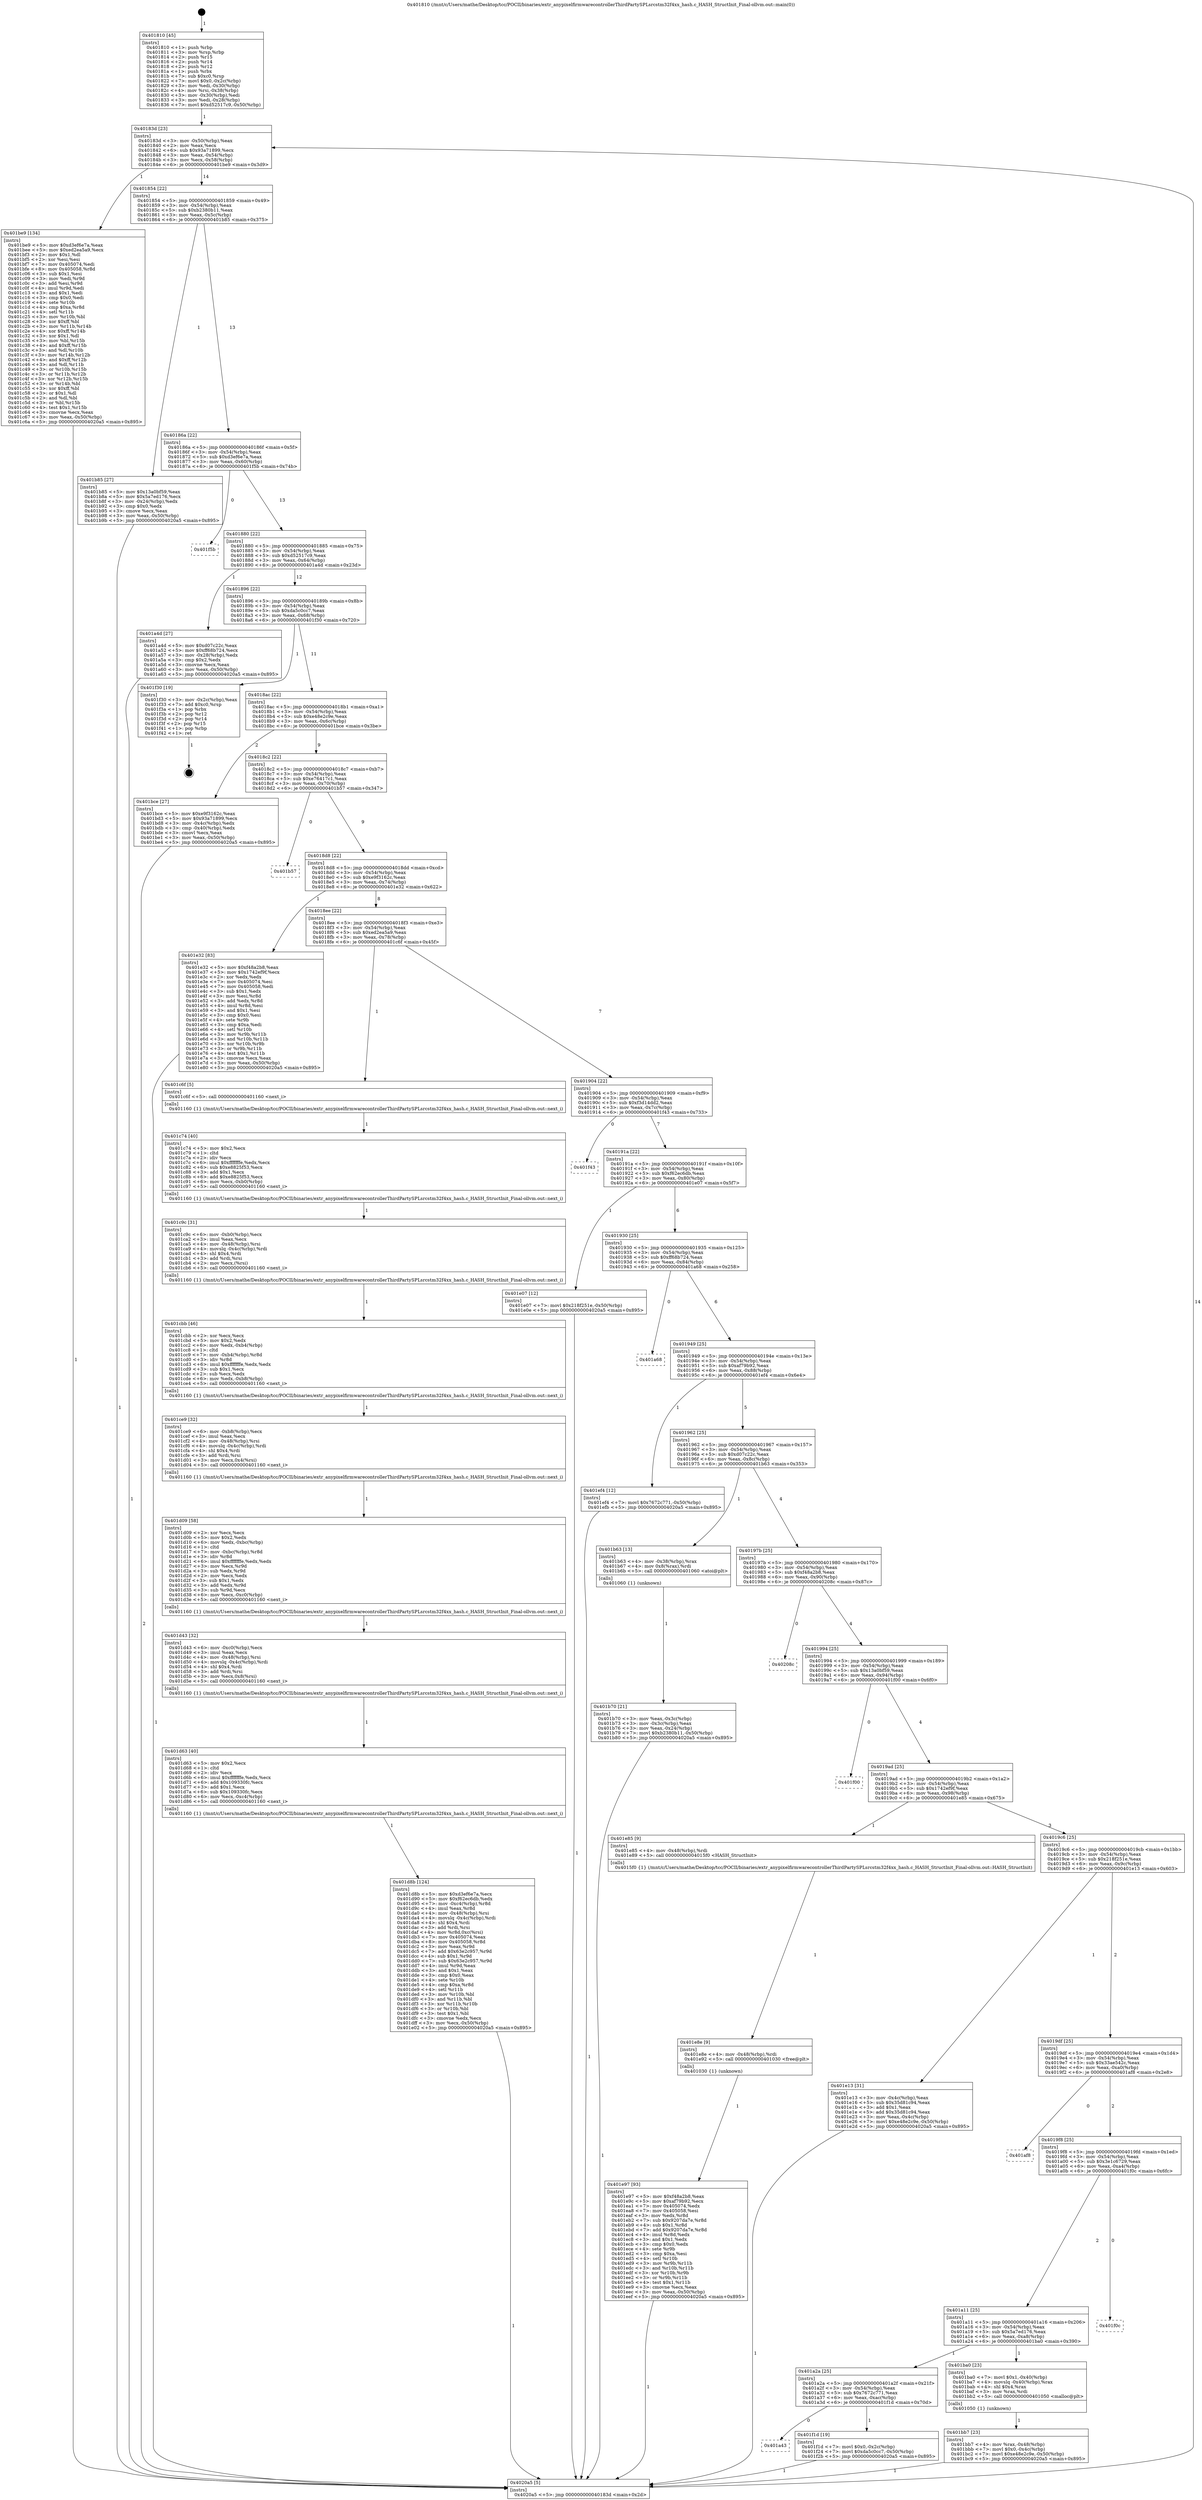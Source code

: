 digraph "0x401810" {
  label = "0x401810 (/mnt/c/Users/mathe/Desktop/tcc/POCII/binaries/extr_anypixelfirmwarecontrollerThirdPartySPLsrcstm32f4xx_hash.c_HASH_StructInit_Final-ollvm.out::main(0))"
  labelloc = "t"
  node[shape=record]

  Entry [label="",width=0.3,height=0.3,shape=circle,fillcolor=black,style=filled]
  "0x40183d" [label="{
     0x40183d [23]\l
     | [instrs]\l
     &nbsp;&nbsp;0x40183d \<+3\>: mov -0x50(%rbp),%eax\l
     &nbsp;&nbsp;0x401840 \<+2\>: mov %eax,%ecx\l
     &nbsp;&nbsp;0x401842 \<+6\>: sub $0x93a71899,%ecx\l
     &nbsp;&nbsp;0x401848 \<+3\>: mov %eax,-0x54(%rbp)\l
     &nbsp;&nbsp;0x40184b \<+3\>: mov %ecx,-0x58(%rbp)\l
     &nbsp;&nbsp;0x40184e \<+6\>: je 0000000000401be9 \<main+0x3d9\>\l
  }"]
  "0x401be9" [label="{
     0x401be9 [134]\l
     | [instrs]\l
     &nbsp;&nbsp;0x401be9 \<+5\>: mov $0xd3ef6e7a,%eax\l
     &nbsp;&nbsp;0x401bee \<+5\>: mov $0xed2ea5a9,%ecx\l
     &nbsp;&nbsp;0x401bf3 \<+2\>: mov $0x1,%dl\l
     &nbsp;&nbsp;0x401bf5 \<+2\>: xor %esi,%esi\l
     &nbsp;&nbsp;0x401bf7 \<+7\>: mov 0x405074,%edi\l
     &nbsp;&nbsp;0x401bfe \<+8\>: mov 0x405058,%r8d\l
     &nbsp;&nbsp;0x401c06 \<+3\>: sub $0x1,%esi\l
     &nbsp;&nbsp;0x401c09 \<+3\>: mov %edi,%r9d\l
     &nbsp;&nbsp;0x401c0c \<+3\>: add %esi,%r9d\l
     &nbsp;&nbsp;0x401c0f \<+4\>: imul %r9d,%edi\l
     &nbsp;&nbsp;0x401c13 \<+3\>: and $0x1,%edi\l
     &nbsp;&nbsp;0x401c16 \<+3\>: cmp $0x0,%edi\l
     &nbsp;&nbsp;0x401c19 \<+4\>: sete %r10b\l
     &nbsp;&nbsp;0x401c1d \<+4\>: cmp $0xa,%r8d\l
     &nbsp;&nbsp;0x401c21 \<+4\>: setl %r11b\l
     &nbsp;&nbsp;0x401c25 \<+3\>: mov %r10b,%bl\l
     &nbsp;&nbsp;0x401c28 \<+3\>: xor $0xff,%bl\l
     &nbsp;&nbsp;0x401c2b \<+3\>: mov %r11b,%r14b\l
     &nbsp;&nbsp;0x401c2e \<+4\>: xor $0xff,%r14b\l
     &nbsp;&nbsp;0x401c32 \<+3\>: xor $0x1,%dl\l
     &nbsp;&nbsp;0x401c35 \<+3\>: mov %bl,%r15b\l
     &nbsp;&nbsp;0x401c38 \<+4\>: and $0xff,%r15b\l
     &nbsp;&nbsp;0x401c3c \<+3\>: and %dl,%r10b\l
     &nbsp;&nbsp;0x401c3f \<+3\>: mov %r14b,%r12b\l
     &nbsp;&nbsp;0x401c42 \<+4\>: and $0xff,%r12b\l
     &nbsp;&nbsp;0x401c46 \<+3\>: and %dl,%r11b\l
     &nbsp;&nbsp;0x401c49 \<+3\>: or %r10b,%r15b\l
     &nbsp;&nbsp;0x401c4c \<+3\>: or %r11b,%r12b\l
     &nbsp;&nbsp;0x401c4f \<+3\>: xor %r12b,%r15b\l
     &nbsp;&nbsp;0x401c52 \<+3\>: or %r14b,%bl\l
     &nbsp;&nbsp;0x401c55 \<+3\>: xor $0xff,%bl\l
     &nbsp;&nbsp;0x401c58 \<+3\>: or $0x1,%dl\l
     &nbsp;&nbsp;0x401c5b \<+2\>: and %dl,%bl\l
     &nbsp;&nbsp;0x401c5d \<+3\>: or %bl,%r15b\l
     &nbsp;&nbsp;0x401c60 \<+4\>: test $0x1,%r15b\l
     &nbsp;&nbsp;0x401c64 \<+3\>: cmovne %ecx,%eax\l
     &nbsp;&nbsp;0x401c67 \<+3\>: mov %eax,-0x50(%rbp)\l
     &nbsp;&nbsp;0x401c6a \<+5\>: jmp 00000000004020a5 \<main+0x895\>\l
  }"]
  "0x401854" [label="{
     0x401854 [22]\l
     | [instrs]\l
     &nbsp;&nbsp;0x401854 \<+5\>: jmp 0000000000401859 \<main+0x49\>\l
     &nbsp;&nbsp;0x401859 \<+3\>: mov -0x54(%rbp),%eax\l
     &nbsp;&nbsp;0x40185c \<+5\>: sub $0xb2380b11,%eax\l
     &nbsp;&nbsp;0x401861 \<+3\>: mov %eax,-0x5c(%rbp)\l
     &nbsp;&nbsp;0x401864 \<+6\>: je 0000000000401b85 \<main+0x375\>\l
  }"]
  Exit [label="",width=0.3,height=0.3,shape=circle,fillcolor=black,style=filled,peripheries=2]
  "0x401b85" [label="{
     0x401b85 [27]\l
     | [instrs]\l
     &nbsp;&nbsp;0x401b85 \<+5\>: mov $0x13a0bf59,%eax\l
     &nbsp;&nbsp;0x401b8a \<+5\>: mov $0x5a7ed176,%ecx\l
     &nbsp;&nbsp;0x401b8f \<+3\>: mov -0x24(%rbp),%edx\l
     &nbsp;&nbsp;0x401b92 \<+3\>: cmp $0x0,%edx\l
     &nbsp;&nbsp;0x401b95 \<+3\>: cmove %ecx,%eax\l
     &nbsp;&nbsp;0x401b98 \<+3\>: mov %eax,-0x50(%rbp)\l
     &nbsp;&nbsp;0x401b9b \<+5\>: jmp 00000000004020a5 \<main+0x895\>\l
  }"]
  "0x40186a" [label="{
     0x40186a [22]\l
     | [instrs]\l
     &nbsp;&nbsp;0x40186a \<+5\>: jmp 000000000040186f \<main+0x5f\>\l
     &nbsp;&nbsp;0x40186f \<+3\>: mov -0x54(%rbp),%eax\l
     &nbsp;&nbsp;0x401872 \<+5\>: sub $0xd3ef6e7a,%eax\l
     &nbsp;&nbsp;0x401877 \<+3\>: mov %eax,-0x60(%rbp)\l
     &nbsp;&nbsp;0x40187a \<+6\>: je 0000000000401f5b \<main+0x74b\>\l
  }"]
  "0x401a43" [label="{
     0x401a43\l
  }", style=dashed]
  "0x401f5b" [label="{
     0x401f5b\l
  }", style=dashed]
  "0x401880" [label="{
     0x401880 [22]\l
     | [instrs]\l
     &nbsp;&nbsp;0x401880 \<+5\>: jmp 0000000000401885 \<main+0x75\>\l
     &nbsp;&nbsp;0x401885 \<+3\>: mov -0x54(%rbp),%eax\l
     &nbsp;&nbsp;0x401888 \<+5\>: sub $0xd52517c9,%eax\l
     &nbsp;&nbsp;0x40188d \<+3\>: mov %eax,-0x64(%rbp)\l
     &nbsp;&nbsp;0x401890 \<+6\>: je 0000000000401a4d \<main+0x23d\>\l
  }"]
  "0x401f1d" [label="{
     0x401f1d [19]\l
     | [instrs]\l
     &nbsp;&nbsp;0x401f1d \<+7\>: movl $0x0,-0x2c(%rbp)\l
     &nbsp;&nbsp;0x401f24 \<+7\>: movl $0xda5c0cc7,-0x50(%rbp)\l
     &nbsp;&nbsp;0x401f2b \<+5\>: jmp 00000000004020a5 \<main+0x895\>\l
  }"]
  "0x401a4d" [label="{
     0x401a4d [27]\l
     | [instrs]\l
     &nbsp;&nbsp;0x401a4d \<+5\>: mov $0xd07c22c,%eax\l
     &nbsp;&nbsp;0x401a52 \<+5\>: mov $0xff68b724,%ecx\l
     &nbsp;&nbsp;0x401a57 \<+3\>: mov -0x28(%rbp),%edx\l
     &nbsp;&nbsp;0x401a5a \<+3\>: cmp $0x2,%edx\l
     &nbsp;&nbsp;0x401a5d \<+3\>: cmovne %ecx,%eax\l
     &nbsp;&nbsp;0x401a60 \<+3\>: mov %eax,-0x50(%rbp)\l
     &nbsp;&nbsp;0x401a63 \<+5\>: jmp 00000000004020a5 \<main+0x895\>\l
  }"]
  "0x401896" [label="{
     0x401896 [22]\l
     | [instrs]\l
     &nbsp;&nbsp;0x401896 \<+5\>: jmp 000000000040189b \<main+0x8b\>\l
     &nbsp;&nbsp;0x40189b \<+3\>: mov -0x54(%rbp),%eax\l
     &nbsp;&nbsp;0x40189e \<+5\>: sub $0xda5c0cc7,%eax\l
     &nbsp;&nbsp;0x4018a3 \<+3\>: mov %eax,-0x68(%rbp)\l
     &nbsp;&nbsp;0x4018a6 \<+6\>: je 0000000000401f30 \<main+0x720\>\l
  }"]
  "0x4020a5" [label="{
     0x4020a5 [5]\l
     | [instrs]\l
     &nbsp;&nbsp;0x4020a5 \<+5\>: jmp 000000000040183d \<main+0x2d\>\l
  }"]
  "0x401810" [label="{
     0x401810 [45]\l
     | [instrs]\l
     &nbsp;&nbsp;0x401810 \<+1\>: push %rbp\l
     &nbsp;&nbsp;0x401811 \<+3\>: mov %rsp,%rbp\l
     &nbsp;&nbsp;0x401814 \<+2\>: push %r15\l
     &nbsp;&nbsp;0x401816 \<+2\>: push %r14\l
     &nbsp;&nbsp;0x401818 \<+2\>: push %r12\l
     &nbsp;&nbsp;0x40181a \<+1\>: push %rbx\l
     &nbsp;&nbsp;0x40181b \<+7\>: sub $0xc0,%rsp\l
     &nbsp;&nbsp;0x401822 \<+7\>: movl $0x0,-0x2c(%rbp)\l
     &nbsp;&nbsp;0x401829 \<+3\>: mov %edi,-0x30(%rbp)\l
     &nbsp;&nbsp;0x40182c \<+4\>: mov %rsi,-0x38(%rbp)\l
     &nbsp;&nbsp;0x401830 \<+3\>: mov -0x30(%rbp),%edi\l
     &nbsp;&nbsp;0x401833 \<+3\>: mov %edi,-0x28(%rbp)\l
     &nbsp;&nbsp;0x401836 \<+7\>: movl $0xd52517c9,-0x50(%rbp)\l
  }"]
  "0x401e97" [label="{
     0x401e97 [93]\l
     | [instrs]\l
     &nbsp;&nbsp;0x401e97 \<+5\>: mov $0xf48a2b8,%eax\l
     &nbsp;&nbsp;0x401e9c \<+5\>: mov $0xaf79b92,%ecx\l
     &nbsp;&nbsp;0x401ea1 \<+7\>: mov 0x405074,%edx\l
     &nbsp;&nbsp;0x401ea8 \<+7\>: mov 0x405058,%esi\l
     &nbsp;&nbsp;0x401eaf \<+3\>: mov %edx,%r8d\l
     &nbsp;&nbsp;0x401eb2 \<+7\>: sub $0x9207da7e,%r8d\l
     &nbsp;&nbsp;0x401eb9 \<+4\>: sub $0x1,%r8d\l
     &nbsp;&nbsp;0x401ebd \<+7\>: add $0x9207da7e,%r8d\l
     &nbsp;&nbsp;0x401ec4 \<+4\>: imul %r8d,%edx\l
     &nbsp;&nbsp;0x401ec8 \<+3\>: and $0x1,%edx\l
     &nbsp;&nbsp;0x401ecb \<+3\>: cmp $0x0,%edx\l
     &nbsp;&nbsp;0x401ece \<+4\>: sete %r9b\l
     &nbsp;&nbsp;0x401ed2 \<+3\>: cmp $0xa,%esi\l
     &nbsp;&nbsp;0x401ed5 \<+4\>: setl %r10b\l
     &nbsp;&nbsp;0x401ed9 \<+3\>: mov %r9b,%r11b\l
     &nbsp;&nbsp;0x401edc \<+3\>: and %r10b,%r11b\l
     &nbsp;&nbsp;0x401edf \<+3\>: xor %r10b,%r9b\l
     &nbsp;&nbsp;0x401ee2 \<+3\>: or %r9b,%r11b\l
     &nbsp;&nbsp;0x401ee5 \<+4\>: test $0x1,%r11b\l
     &nbsp;&nbsp;0x401ee9 \<+3\>: cmovne %ecx,%eax\l
     &nbsp;&nbsp;0x401eec \<+3\>: mov %eax,-0x50(%rbp)\l
     &nbsp;&nbsp;0x401eef \<+5\>: jmp 00000000004020a5 \<main+0x895\>\l
  }"]
  "0x401f30" [label="{
     0x401f30 [19]\l
     | [instrs]\l
     &nbsp;&nbsp;0x401f30 \<+3\>: mov -0x2c(%rbp),%eax\l
     &nbsp;&nbsp;0x401f33 \<+7\>: add $0xc0,%rsp\l
     &nbsp;&nbsp;0x401f3a \<+1\>: pop %rbx\l
     &nbsp;&nbsp;0x401f3b \<+2\>: pop %r12\l
     &nbsp;&nbsp;0x401f3d \<+2\>: pop %r14\l
     &nbsp;&nbsp;0x401f3f \<+2\>: pop %r15\l
     &nbsp;&nbsp;0x401f41 \<+1\>: pop %rbp\l
     &nbsp;&nbsp;0x401f42 \<+1\>: ret\l
  }"]
  "0x4018ac" [label="{
     0x4018ac [22]\l
     | [instrs]\l
     &nbsp;&nbsp;0x4018ac \<+5\>: jmp 00000000004018b1 \<main+0xa1\>\l
     &nbsp;&nbsp;0x4018b1 \<+3\>: mov -0x54(%rbp),%eax\l
     &nbsp;&nbsp;0x4018b4 \<+5\>: sub $0xe48e2c9e,%eax\l
     &nbsp;&nbsp;0x4018b9 \<+3\>: mov %eax,-0x6c(%rbp)\l
     &nbsp;&nbsp;0x4018bc \<+6\>: je 0000000000401bce \<main+0x3be\>\l
  }"]
  "0x401e8e" [label="{
     0x401e8e [9]\l
     | [instrs]\l
     &nbsp;&nbsp;0x401e8e \<+4\>: mov -0x48(%rbp),%rdi\l
     &nbsp;&nbsp;0x401e92 \<+5\>: call 0000000000401030 \<free@plt\>\l
     | [calls]\l
     &nbsp;&nbsp;0x401030 \{1\} (unknown)\l
  }"]
  "0x401bce" [label="{
     0x401bce [27]\l
     | [instrs]\l
     &nbsp;&nbsp;0x401bce \<+5\>: mov $0xe9f3162c,%eax\l
     &nbsp;&nbsp;0x401bd3 \<+5\>: mov $0x93a71899,%ecx\l
     &nbsp;&nbsp;0x401bd8 \<+3\>: mov -0x4c(%rbp),%edx\l
     &nbsp;&nbsp;0x401bdb \<+3\>: cmp -0x40(%rbp),%edx\l
     &nbsp;&nbsp;0x401bde \<+3\>: cmovl %ecx,%eax\l
     &nbsp;&nbsp;0x401be1 \<+3\>: mov %eax,-0x50(%rbp)\l
     &nbsp;&nbsp;0x401be4 \<+5\>: jmp 00000000004020a5 \<main+0x895\>\l
  }"]
  "0x4018c2" [label="{
     0x4018c2 [22]\l
     | [instrs]\l
     &nbsp;&nbsp;0x4018c2 \<+5\>: jmp 00000000004018c7 \<main+0xb7\>\l
     &nbsp;&nbsp;0x4018c7 \<+3\>: mov -0x54(%rbp),%eax\l
     &nbsp;&nbsp;0x4018ca \<+5\>: sub $0xe76417c1,%eax\l
     &nbsp;&nbsp;0x4018cf \<+3\>: mov %eax,-0x70(%rbp)\l
     &nbsp;&nbsp;0x4018d2 \<+6\>: je 0000000000401b57 \<main+0x347\>\l
  }"]
  "0x401d8b" [label="{
     0x401d8b [124]\l
     | [instrs]\l
     &nbsp;&nbsp;0x401d8b \<+5\>: mov $0xd3ef6e7a,%ecx\l
     &nbsp;&nbsp;0x401d90 \<+5\>: mov $0xf62ec6db,%edx\l
     &nbsp;&nbsp;0x401d95 \<+7\>: mov -0xc4(%rbp),%r8d\l
     &nbsp;&nbsp;0x401d9c \<+4\>: imul %eax,%r8d\l
     &nbsp;&nbsp;0x401da0 \<+4\>: mov -0x48(%rbp),%rsi\l
     &nbsp;&nbsp;0x401da4 \<+4\>: movslq -0x4c(%rbp),%rdi\l
     &nbsp;&nbsp;0x401da8 \<+4\>: shl $0x4,%rdi\l
     &nbsp;&nbsp;0x401dac \<+3\>: add %rdi,%rsi\l
     &nbsp;&nbsp;0x401daf \<+4\>: mov %r8d,0xc(%rsi)\l
     &nbsp;&nbsp;0x401db3 \<+7\>: mov 0x405074,%eax\l
     &nbsp;&nbsp;0x401dba \<+8\>: mov 0x405058,%r8d\l
     &nbsp;&nbsp;0x401dc2 \<+3\>: mov %eax,%r9d\l
     &nbsp;&nbsp;0x401dc5 \<+7\>: add $0x63e2c957,%r9d\l
     &nbsp;&nbsp;0x401dcc \<+4\>: sub $0x1,%r9d\l
     &nbsp;&nbsp;0x401dd0 \<+7\>: sub $0x63e2c957,%r9d\l
     &nbsp;&nbsp;0x401dd7 \<+4\>: imul %r9d,%eax\l
     &nbsp;&nbsp;0x401ddb \<+3\>: and $0x1,%eax\l
     &nbsp;&nbsp;0x401dde \<+3\>: cmp $0x0,%eax\l
     &nbsp;&nbsp;0x401de1 \<+4\>: sete %r10b\l
     &nbsp;&nbsp;0x401de5 \<+4\>: cmp $0xa,%r8d\l
     &nbsp;&nbsp;0x401de9 \<+4\>: setl %r11b\l
     &nbsp;&nbsp;0x401ded \<+3\>: mov %r10b,%bl\l
     &nbsp;&nbsp;0x401df0 \<+3\>: and %r11b,%bl\l
     &nbsp;&nbsp;0x401df3 \<+3\>: xor %r11b,%r10b\l
     &nbsp;&nbsp;0x401df6 \<+3\>: or %r10b,%bl\l
     &nbsp;&nbsp;0x401df9 \<+3\>: test $0x1,%bl\l
     &nbsp;&nbsp;0x401dfc \<+3\>: cmovne %edx,%ecx\l
     &nbsp;&nbsp;0x401dff \<+3\>: mov %ecx,-0x50(%rbp)\l
     &nbsp;&nbsp;0x401e02 \<+5\>: jmp 00000000004020a5 \<main+0x895\>\l
  }"]
  "0x401b57" [label="{
     0x401b57\l
  }", style=dashed]
  "0x4018d8" [label="{
     0x4018d8 [22]\l
     | [instrs]\l
     &nbsp;&nbsp;0x4018d8 \<+5\>: jmp 00000000004018dd \<main+0xcd\>\l
     &nbsp;&nbsp;0x4018dd \<+3\>: mov -0x54(%rbp),%eax\l
     &nbsp;&nbsp;0x4018e0 \<+5\>: sub $0xe9f3162c,%eax\l
     &nbsp;&nbsp;0x4018e5 \<+3\>: mov %eax,-0x74(%rbp)\l
     &nbsp;&nbsp;0x4018e8 \<+6\>: je 0000000000401e32 \<main+0x622\>\l
  }"]
  "0x401d63" [label="{
     0x401d63 [40]\l
     | [instrs]\l
     &nbsp;&nbsp;0x401d63 \<+5\>: mov $0x2,%ecx\l
     &nbsp;&nbsp;0x401d68 \<+1\>: cltd\l
     &nbsp;&nbsp;0x401d69 \<+2\>: idiv %ecx\l
     &nbsp;&nbsp;0x401d6b \<+6\>: imul $0xfffffffe,%edx,%ecx\l
     &nbsp;&nbsp;0x401d71 \<+6\>: add $0x109330fc,%ecx\l
     &nbsp;&nbsp;0x401d77 \<+3\>: add $0x1,%ecx\l
     &nbsp;&nbsp;0x401d7a \<+6\>: sub $0x109330fc,%ecx\l
     &nbsp;&nbsp;0x401d80 \<+6\>: mov %ecx,-0xc4(%rbp)\l
     &nbsp;&nbsp;0x401d86 \<+5\>: call 0000000000401160 \<next_i\>\l
     | [calls]\l
     &nbsp;&nbsp;0x401160 \{1\} (/mnt/c/Users/mathe/Desktop/tcc/POCII/binaries/extr_anypixelfirmwarecontrollerThirdPartySPLsrcstm32f4xx_hash.c_HASH_StructInit_Final-ollvm.out::next_i)\l
  }"]
  "0x401e32" [label="{
     0x401e32 [83]\l
     | [instrs]\l
     &nbsp;&nbsp;0x401e32 \<+5\>: mov $0xf48a2b8,%eax\l
     &nbsp;&nbsp;0x401e37 \<+5\>: mov $0x1742ef9f,%ecx\l
     &nbsp;&nbsp;0x401e3c \<+2\>: xor %edx,%edx\l
     &nbsp;&nbsp;0x401e3e \<+7\>: mov 0x405074,%esi\l
     &nbsp;&nbsp;0x401e45 \<+7\>: mov 0x405058,%edi\l
     &nbsp;&nbsp;0x401e4c \<+3\>: sub $0x1,%edx\l
     &nbsp;&nbsp;0x401e4f \<+3\>: mov %esi,%r8d\l
     &nbsp;&nbsp;0x401e52 \<+3\>: add %edx,%r8d\l
     &nbsp;&nbsp;0x401e55 \<+4\>: imul %r8d,%esi\l
     &nbsp;&nbsp;0x401e59 \<+3\>: and $0x1,%esi\l
     &nbsp;&nbsp;0x401e5c \<+3\>: cmp $0x0,%esi\l
     &nbsp;&nbsp;0x401e5f \<+4\>: sete %r9b\l
     &nbsp;&nbsp;0x401e63 \<+3\>: cmp $0xa,%edi\l
     &nbsp;&nbsp;0x401e66 \<+4\>: setl %r10b\l
     &nbsp;&nbsp;0x401e6a \<+3\>: mov %r9b,%r11b\l
     &nbsp;&nbsp;0x401e6d \<+3\>: and %r10b,%r11b\l
     &nbsp;&nbsp;0x401e70 \<+3\>: xor %r10b,%r9b\l
     &nbsp;&nbsp;0x401e73 \<+3\>: or %r9b,%r11b\l
     &nbsp;&nbsp;0x401e76 \<+4\>: test $0x1,%r11b\l
     &nbsp;&nbsp;0x401e7a \<+3\>: cmovne %ecx,%eax\l
     &nbsp;&nbsp;0x401e7d \<+3\>: mov %eax,-0x50(%rbp)\l
     &nbsp;&nbsp;0x401e80 \<+5\>: jmp 00000000004020a5 \<main+0x895\>\l
  }"]
  "0x4018ee" [label="{
     0x4018ee [22]\l
     | [instrs]\l
     &nbsp;&nbsp;0x4018ee \<+5\>: jmp 00000000004018f3 \<main+0xe3\>\l
     &nbsp;&nbsp;0x4018f3 \<+3\>: mov -0x54(%rbp),%eax\l
     &nbsp;&nbsp;0x4018f6 \<+5\>: sub $0xed2ea5a9,%eax\l
     &nbsp;&nbsp;0x4018fb \<+3\>: mov %eax,-0x78(%rbp)\l
     &nbsp;&nbsp;0x4018fe \<+6\>: je 0000000000401c6f \<main+0x45f\>\l
  }"]
  "0x401d43" [label="{
     0x401d43 [32]\l
     | [instrs]\l
     &nbsp;&nbsp;0x401d43 \<+6\>: mov -0xc0(%rbp),%ecx\l
     &nbsp;&nbsp;0x401d49 \<+3\>: imul %eax,%ecx\l
     &nbsp;&nbsp;0x401d4c \<+4\>: mov -0x48(%rbp),%rsi\l
     &nbsp;&nbsp;0x401d50 \<+4\>: movslq -0x4c(%rbp),%rdi\l
     &nbsp;&nbsp;0x401d54 \<+4\>: shl $0x4,%rdi\l
     &nbsp;&nbsp;0x401d58 \<+3\>: add %rdi,%rsi\l
     &nbsp;&nbsp;0x401d5b \<+3\>: mov %ecx,0x8(%rsi)\l
     &nbsp;&nbsp;0x401d5e \<+5\>: call 0000000000401160 \<next_i\>\l
     | [calls]\l
     &nbsp;&nbsp;0x401160 \{1\} (/mnt/c/Users/mathe/Desktop/tcc/POCII/binaries/extr_anypixelfirmwarecontrollerThirdPartySPLsrcstm32f4xx_hash.c_HASH_StructInit_Final-ollvm.out::next_i)\l
  }"]
  "0x401c6f" [label="{
     0x401c6f [5]\l
     | [instrs]\l
     &nbsp;&nbsp;0x401c6f \<+5\>: call 0000000000401160 \<next_i\>\l
     | [calls]\l
     &nbsp;&nbsp;0x401160 \{1\} (/mnt/c/Users/mathe/Desktop/tcc/POCII/binaries/extr_anypixelfirmwarecontrollerThirdPartySPLsrcstm32f4xx_hash.c_HASH_StructInit_Final-ollvm.out::next_i)\l
  }"]
  "0x401904" [label="{
     0x401904 [22]\l
     | [instrs]\l
     &nbsp;&nbsp;0x401904 \<+5\>: jmp 0000000000401909 \<main+0xf9\>\l
     &nbsp;&nbsp;0x401909 \<+3\>: mov -0x54(%rbp),%eax\l
     &nbsp;&nbsp;0x40190c \<+5\>: sub $0xf3d14dd2,%eax\l
     &nbsp;&nbsp;0x401911 \<+3\>: mov %eax,-0x7c(%rbp)\l
     &nbsp;&nbsp;0x401914 \<+6\>: je 0000000000401f43 \<main+0x733\>\l
  }"]
  "0x401d09" [label="{
     0x401d09 [58]\l
     | [instrs]\l
     &nbsp;&nbsp;0x401d09 \<+2\>: xor %ecx,%ecx\l
     &nbsp;&nbsp;0x401d0b \<+5\>: mov $0x2,%edx\l
     &nbsp;&nbsp;0x401d10 \<+6\>: mov %edx,-0xbc(%rbp)\l
     &nbsp;&nbsp;0x401d16 \<+1\>: cltd\l
     &nbsp;&nbsp;0x401d17 \<+7\>: mov -0xbc(%rbp),%r8d\l
     &nbsp;&nbsp;0x401d1e \<+3\>: idiv %r8d\l
     &nbsp;&nbsp;0x401d21 \<+6\>: imul $0xfffffffe,%edx,%edx\l
     &nbsp;&nbsp;0x401d27 \<+3\>: mov %ecx,%r9d\l
     &nbsp;&nbsp;0x401d2a \<+3\>: sub %edx,%r9d\l
     &nbsp;&nbsp;0x401d2d \<+2\>: mov %ecx,%edx\l
     &nbsp;&nbsp;0x401d2f \<+3\>: sub $0x1,%edx\l
     &nbsp;&nbsp;0x401d32 \<+3\>: add %edx,%r9d\l
     &nbsp;&nbsp;0x401d35 \<+3\>: sub %r9d,%ecx\l
     &nbsp;&nbsp;0x401d38 \<+6\>: mov %ecx,-0xc0(%rbp)\l
     &nbsp;&nbsp;0x401d3e \<+5\>: call 0000000000401160 \<next_i\>\l
     | [calls]\l
     &nbsp;&nbsp;0x401160 \{1\} (/mnt/c/Users/mathe/Desktop/tcc/POCII/binaries/extr_anypixelfirmwarecontrollerThirdPartySPLsrcstm32f4xx_hash.c_HASH_StructInit_Final-ollvm.out::next_i)\l
  }"]
  "0x401f43" [label="{
     0x401f43\l
  }", style=dashed]
  "0x40191a" [label="{
     0x40191a [22]\l
     | [instrs]\l
     &nbsp;&nbsp;0x40191a \<+5\>: jmp 000000000040191f \<main+0x10f\>\l
     &nbsp;&nbsp;0x40191f \<+3\>: mov -0x54(%rbp),%eax\l
     &nbsp;&nbsp;0x401922 \<+5\>: sub $0xf62ec6db,%eax\l
     &nbsp;&nbsp;0x401927 \<+3\>: mov %eax,-0x80(%rbp)\l
     &nbsp;&nbsp;0x40192a \<+6\>: je 0000000000401e07 \<main+0x5f7\>\l
  }"]
  "0x401ce9" [label="{
     0x401ce9 [32]\l
     | [instrs]\l
     &nbsp;&nbsp;0x401ce9 \<+6\>: mov -0xb8(%rbp),%ecx\l
     &nbsp;&nbsp;0x401cef \<+3\>: imul %eax,%ecx\l
     &nbsp;&nbsp;0x401cf2 \<+4\>: mov -0x48(%rbp),%rsi\l
     &nbsp;&nbsp;0x401cf6 \<+4\>: movslq -0x4c(%rbp),%rdi\l
     &nbsp;&nbsp;0x401cfa \<+4\>: shl $0x4,%rdi\l
     &nbsp;&nbsp;0x401cfe \<+3\>: add %rdi,%rsi\l
     &nbsp;&nbsp;0x401d01 \<+3\>: mov %ecx,0x4(%rsi)\l
     &nbsp;&nbsp;0x401d04 \<+5\>: call 0000000000401160 \<next_i\>\l
     | [calls]\l
     &nbsp;&nbsp;0x401160 \{1\} (/mnt/c/Users/mathe/Desktop/tcc/POCII/binaries/extr_anypixelfirmwarecontrollerThirdPartySPLsrcstm32f4xx_hash.c_HASH_StructInit_Final-ollvm.out::next_i)\l
  }"]
  "0x401e07" [label="{
     0x401e07 [12]\l
     | [instrs]\l
     &nbsp;&nbsp;0x401e07 \<+7\>: movl $0x218f251e,-0x50(%rbp)\l
     &nbsp;&nbsp;0x401e0e \<+5\>: jmp 00000000004020a5 \<main+0x895\>\l
  }"]
  "0x401930" [label="{
     0x401930 [25]\l
     | [instrs]\l
     &nbsp;&nbsp;0x401930 \<+5\>: jmp 0000000000401935 \<main+0x125\>\l
     &nbsp;&nbsp;0x401935 \<+3\>: mov -0x54(%rbp),%eax\l
     &nbsp;&nbsp;0x401938 \<+5\>: sub $0xff68b724,%eax\l
     &nbsp;&nbsp;0x40193d \<+6\>: mov %eax,-0x84(%rbp)\l
     &nbsp;&nbsp;0x401943 \<+6\>: je 0000000000401a68 \<main+0x258\>\l
  }"]
  "0x401cbb" [label="{
     0x401cbb [46]\l
     | [instrs]\l
     &nbsp;&nbsp;0x401cbb \<+2\>: xor %ecx,%ecx\l
     &nbsp;&nbsp;0x401cbd \<+5\>: mov $0x2,%edx\l
     &nbsp;&nbsp;0x401cc2 \<+6\>: mov %edx,-0xb4(%rbp)\l
     &nbsp;&nbsp;0x401cc8 \<+1\>: cltd\l
     &nbsp;&nbsp;0x401cc9 \<+7\>: mov -0xb4(%rbp),%r8d\l
     &nbsp;&nbsp;0x401cd0 \<+3\>: idiv %r8d\l
     &nbsp;&nbsp;0x401cd3 \<+6\>: imul $0xfffffffe,%edx,%edx\l
     &nbsp;&nbsp;0x401cd9 \<+3\>: sub $0x1,%ecx\l
     &nbsp;&nbsp;0x401cdc \<+2\>: sub %ecx,%edx\l
     &nbsp;&nbsp;0x401cde \<+6\>: mov %edx,-0xb8(%rbp)\l
     &nbsp;&nbsp;0x401ce4 \<+5\>: call 0000000000401160 \<next_i\>\l
     | [calls]\l
     &nbsp;&nbsp;0x401160 \{1\} (/mnt/c/Users/mathe/Desktop/tcc/POCII/binaries/extr_anypixelfirmwarecontrollerThirdPartySPLsrcstm32f4xx_hash.c_HASH_StructInit_Final-ollvm.out::next_i)\l
  }"]
  "0x401a68" [label="{
     0x401a68\l
  }", style=dashed]
  "0x401949" [label="{
     0x401949 [25]\l
     | [instrs]\l
     &nbsp;&nbsp;0x401949 \<+5\>: jmp 000000000040194e \<main+0x13e\>\l
     &nbsp;&nbsp;0x40194e \<+3\>: mov -0x54(%rbp),%eax\l
     &nbsp;&nbsp;0x401951 \<+5\>: sub $0xaf79b92,%eax\l
     &nbsp;&nbsp;0x401956 \<+6\>: mov %eax,-0x88(%rbp)\l
     &nbsp;&nbsp;0x40195c \<+6\>: je 0000000000401ef4 \<main+0x6e4\>\l
  }"]
  "0x401c9c" [label="{
     0x401c9c [31]\l
     | [instrs]\l
     &nbsp;&nbsp;0x401c9c \<+6\>: mov -0xb0(%rbp),%ecx\l
     &nbsp;&nbsp;0x401ca2 \<+3\>: imul %eax,%ecx\l
     &nbsp;&nbsp;0x401ca5 \<+4\>: mov -0x48(%rbp),%rsi\l
     &nbsp;&nbsp;0x401ca9 \<+4\>: movslq -0x4c(%rbp),%rdi\l
     &nbsp;&nbsp;0x401cad \<+4\>: shl $0x4,%rdi\l
     &nbsp;&nbsp;0x401cb1 \<+3\>: add %rdi,%rsi\l
     &nbsp;&nbsp;0x401cb4 \<+2\>: mov %ecx,(%rsi)\l
     &nbsp;&nbsp;0x401cb6 \<+5\>: call 0000000000401160 \<next_i\>\l
     | [calls]\l
     &nbsp;&nbsp;0x401160 \{1\} (/mnt/c/Users/mathe/Desktop/tcc/POCII/binaries/extr_anypixelfirmwarecontrollerThirdPartySPLsrcstm32f4xx_hash.c_HASH_StructInit_Final-ollvm.out::next_i)\l
  }"]
  "0x401ef4" [label="{
     0x401ef4 [12]\l
     | [instrs]\l
     &nbsp;&nbsp;0x401ef4 \<+7\>: movl $0x7672c771,-0x50(%rbp)\l
     &nbsp;&nbsp;0x401efb \<+5\>: jmp 00000000004020a5 \<main+0x895\>\l
  }"]
  "0x401962" [label="{
     0x401962 [25]\l
     | [instrs]\l
     &nbsp;&nbsp;0x401962 \<+5\>: jmp 0000000000401967 \<main+0x157\>\l
     &nbsp;&nbsp;0x401967 \<+3\>: mov -0x54(%rbp),%eax\l
     &nbsp;&nbsp;0x40196a \<+5\>: sub $0xd07c22c,%eax\l
     &nbsp;&nbsp;0x40196f \<+6\>: mov %eax,-0x8c(%rbp)\l
     &nbsp;&nbsp;0x401975 \<+6\>: je 0000000000401b63 \<main+0x353\>\l
  }"]
  "0x401c74" [label="{
     0x401c74 [40]\l
     | [instrs]\l
     &nbsp;&nbsp;0x401c74 \<+5\>: mov $0x2,%ecx\l
     &nbsp;&nbsp;0x401c79 \<+1\>: cltd\l
     &nbsp;&nbsp;0x401c7a \<+2\>: idiv %ecx\l
     &nbsp;&nbsp;0x401c7c \<+6\>: imul $0xfffffffe,%edx,%ecx\l
     &nbsp;&nbsp;0x401c82 \<+6\>: sub $0xe8825f53,%ecx\l
     &nbsp;&nbsp;0x401c88 \<+3\>: add $0x1,%ecx\l
     &nbsp;&nbsp;0x401c8b \<+6\>: add $0xe8825f53,%ecx\l
     &nbsp;&nbsp;0x401c91 \<+6\>: mov %ecx,-0xb0(%rbp)\l
     &nbsp;&nbsp;0x401c97 \<+5\>: call 0000000000401160 \<next_i\>\l
     | [calls]\l
     &nbsp;&nbsp;0x401160 \{1\} (/mnt/c/Users/mathe/Desktop/tcc/POCII/binaries/extr_anypixelfirmwarecontrollerThirdPartySPLsrcstm32f4xx_hash.c_HASH_StructInit_Final-ollvm.out::next_i)\l
  }"]
  "0x401b63" [label="{
     0x401b63 [13]\l
     | [instrs]\l
     &nbsp;&nbsp;0x401b63 \<+4\>: mov -0x38(%rbp),%rax\l
     &nbsp;&nbsp;0x401b67 \<+4\>: mov 0x8(%rax),%rdi\l
     &nbsp;&nbsp;0x401b6b \<+5\>: call 0000000000401060 \<atoi@plt\>\l
     | [calls]\l
     &nbsp;&nbsp;0x401060 \{1\} (unknown)\l
  }"]
  "0x40197b" [label="{
     0x40197b [25]\l
     | [instrs]\l
     &nbsp;&nbsp;0x40197b \<+5\>: jmp 0000000000401980 \<main+0x170\>\l
     &nbsp;&nbsp;0x401980 \<+3\>: mov -0x54(%rbp),%eax\l
     &nbsp;&nbsp;0x401983 \<+5\>: sub $0xf48a2b8,%eax\l
     &nbsp;&nbsp;0x401988 \<+6\>: mov %eax,-0x90(%rbp)\l
     &nbsp;&nbsp;0x40198e \<+6\>: je 000000000040208c \<main+0x87c\>\l
  }"]
  "0x401b70" [label="{
     0x401b70 [21]\l
     | [instrs]\l
     &nbsp;&nbsp;0x401b70 \<+3\>: mov %eax,-0x3c(%rbp)\l
     &nbsp;&nbsp;0x401b73 \<+3\>: mov -0x3c(%rbp),%eax\l
     &nbsp;&nbsp;0x401b76 \<+3\>: mov %eax,-0x24(%rbp)\l
     &nbsp;&nbsp;0x401b79 \<+7\>: movl $0xb2380b11,-0x50(%rbp)\l
     &nbsp;&nbsp;0x401b80 \<+5\>: jmp 00000000004020a5 \<main+0x895\>\l
  }"]
  "0x401bb7" [label="{
     0x401bb7 [23]\l
     | [instrs]\l
     &nbsp;&nbsp;0x401bb7 \<+4\>: mov %rax,-0x48(%rbp)\l
     &nbsp;&nbsp;0x401bbb \<+7\>: movl $0x0,-0x4c(%rbp)\l
     &nbsp;&nbsp;0x401bc2 \<+7\>: movl $0xe48e2c9e,-0x50(%rbp)\l
     &nbsp;&nbsp;0x401bc9 \<+5\>: jmp 00000000004020a5 \<main+0x895\>\l
  }"]
  "0x40208c" [label="{
     0x40208c\l
  }", style=dashed]
  "0x401994" [label="{
     0x401994 [25]\l
     | [instrs]\l
     &nbsp;&nbsp;0x401994 \<+5\>: jmp 0000000000401999 \<main+0x189\>\l
     &nbsp;&nbsp;0x401999 \<+3\>: mov -0x54(%rbp),%eax\l
     &nbsp;&nbsp;0x40199c \<+5\>: sub $0x13a0bf59,%eax\l
     &nbsp;&nbsp;0x4019a1 \<+6\>: mov %eax,-0x94(%rbp)\l
     &nbsp;&nbsp;0x4019a7 \<+6\>: je 0000000000401f00 \<main+0x6f0\>\l
  }"]
  "0x401a2a" [label="{
     0x401a2a [25]\l
     | [instrs]\l
     &nbsp;&nbsp;0x401a2a \<+5\>: jmp 0000000000401a2f \<main+0x21f\>\l
     &nbsp;&nbsp;0x401a2f \<+3\>: mov -0x54(%rbp),%eax\l
     &nbsp;&nbsp;0x401a32 \<+5\>: sub $0x7672c771,%eax\l
     &nbsp;&nbsp;0x401a37 \<+6\>: mov %eax,-0xac(%rbp)\l
     &nbsp;&nbsp;0x401a3d \<+6\>: je 0000000000401f1d \<main+0x70d\>\l
  }"]
  "0x401f00" [label="{
     0x401f00\l
  }", style=dashed]
  "0x4019ad" [label="{
     0x4019ad [25]\l
     | [instrs]\l
     &nbsp;&nbsp;0x4019ad \<+5\>: jmp 00000000004019b2 \<main+0x1a2\>\l
     &nbsp;&nbsp;0x4019b2 \<+3\>: mov -0x54(%rbp),%eax\l
     &nbsp;&nbsp;0x4019b5 \<+5\>: sub $0x1742ef9f,%eax\l
     &nbsp;&nbsp;0x4019ba \<+6\>: mov %eax,-0x98(%rbp)\l
     &nbsp;&nbsp;0x4019c0 \<+6\>: je 0000000000401e85 \<main+0x675\>\l
  }"]
  "0x401ba0" [label="{
     0x401ba0 [23]\l
     | [instrs]\l
     &nbsp;&nbsp;0x401ba0 \<+7\>: movl $0x1,-0x40(%rbp)\l
     &nbsp;&nbsp;0x401ba7 \<+4\>: movslq -0x40(%rbp),%rax\l
     &nbsp;&nbsp;0x401bab \<+4\>: shl $0x4,%rax\l
     &nbsp;&nbsp;0x401baf \<+3\>: mov %rax,%rdi\l
     &nbsp;&nbsp;0x401bb2 \<+5\>: call 0000000000401050 \<malloc@plt\>\l
     | [calls]\l
     &nbsp;&nbsp;0x401050 \{1\} (unknown)\l
  }"]
  "0x401e85" [label="{
     0x401e85 [9]\l
     | [instrs]\l
     &nbsp;&nbsp;0x401e85 \<+4\>: mov -0x48(%rbp),%rdi\l
     &nbsp;&nbsp;0x401e89 \<+5\>: call 00000000004015f0 \<HASH_StructInit\>\l
     | [calls]\l
     &nbsp;&nbsp;0x4015f0 \{1\} (/mnt/c/Users/mathe/Desktop/tcc/POCII/binaries/extr_anypixelfirmwarecontrollerThirdPartySPLsrcstm32f4xx_hash.c_HASH_StructInit_Final-ollvm.out::HASH_StructInit)\l
  }"]
  "0x4019c6" [label="{
     0x4019c6 [25]\l
     | [instrs]\l
     &nbsp;&nbsp;0x4019c6 \<+5\>: jmp 00000000004019cb \<main+0x1bb\>\l
     &nbsp;&nbsp;0x4019cb \<+3\>: mov -0x54(%rbp),%eax\l
     &nbsp;&nbsp;0x4019ce \<+5\>: sub $0x218f251e,%eax\l
     &nbsp;&nbsp;0x4019d3 \<+6\>: mov %eax,-0x9c(%rbp)\l
     &nbsp;&nbsp;0x4019d9 \<+6\>: je 0000000000401e13 \<main+0x603\>\l
  }"]
  "0x401a11" [label="{
     0x401a11 [25]\l
     | [instrs]\l
     &nbsp;&nbsp;0x401a11 \<+5\>: jmp 0000000000401a16 \<main+0x206\>\l
     &nbsp;&nbsp;0x401a16 \<+3\>: mov -0x54(%rbp),%eax\l
     &nbsp;&nbsp;0x401a19 \<+5\>: sub $0x5a7ed176,%eax\l
     &nbsp;&nbsp;0x401a1e \<+6\>: mov %eax,-0xa8(%rbp)\l
     &nbsp;&nbsp;0x401a24 \<+6\>: je 0000000000401ba0 \<main+0x390\>\l
  }"]
  "0x401e13" [label="{
     0x401e13 [31]\l
     | [instrs]\l
     &nbsp;&nbsp;0x401e13 \<+3\>: mov -0x4c(%rbp),%eax\l
     &nbsp;&nbsp;0x401e16 \<+5\>: sub $0x35d81c94,%eax\l
     &nbsp;&nbsp;0x401e1b \<+3\>: add $0x1,%eax\l
     &nbsp;&nbsp;0x401e1e \<+5\>: add $0x35d81c94,%eax\l
     &nbsp;&nbsp;0x401e23 \<+3\>: mov %eax,-0x4c(%rbp)\l
     &nbsp;&nbsp;0x401e26 \<+7\>: movl $0xe48e2c9e,-0x50(%rbp)\l
     &nbsp;&nbsp;0x401e2d \<+5\>: jmp 00000000004020a5 \<main+0x895\>\l
  }"]
  "0x4019df" [label="{
     0x4019df [25]\l
     | [instrs]\l
     &nbsp;&nbsp;0x4019df \<+5\>: jmp 00000000004019e4 \<main+0x1d4\>\l
     &nbsp;&nbsp;0x4019e4 \<+3\>: mov -0x54(%rbp),%eax\l
     &nbsp;&nbsp;0x4019e7 \<+5\>: sub $0x33ae542c,%eax\l
     &nbsp;&nbsp;0x4019ec \<+6\>: mov %eax,-0xa0(%rbp)\l
     &nbsp;&nbsp;0x4019f2 \<+6\>: je 0000000000401af8 \<main+0x2e8\>\l
  }"]
  "0x401f0c" [label="{
     0x401f0c\l
  }", style=dashed]
  "0x401af8" [label="{
     0x401af8\l
  }", style=dashed]
  "0x4019f8" [label="{
     0x4019f8 [25]\l
     | [instrs]\l
     &nbsp;&nbsp;0x4019f8 \<+5\>: jmp 00000000004019fd \<main+0x1ed\>\l
     &nbsp;&nbsp;0x4019fd \<+3\>: mov -0x54(%rbp),%eax\l
     &nbsp;&nbsp;0x401a00 \<+5\>: sub $0x3e1c6729,%eax\l
     &nbsp;&nbsp;0x401a05 \<+6\>: mov %eax,-0xa4(%rbp)\l
     &nbsp;&nbsp;0x401a0b \<+6\>: je 0000000000401f0c \<main+0x6fc\>\l
  }"]
  Entry -> "0x401810" [label=" 1"]
  "0x40183d" -> "0x401be9" [label=" 1"]
  "0x40183d" -> "0x401854" [label=" 14"]
  "0x401f30" -> Exit [label=" 1"]
  "0x401854" -> "0x401b85" [label=" 1"]
  "0x401854" -> "0x40186a" [label=" 13"]
  "0x401f1d" -> "0x4020a5" [label=" 1"]
  "0x40186a" -> "0x401f5b" [label=" 0"]
  "0x40186a" -> "0x401880" [label=" 13"]
  "0x401a2a" -> "0x401a43" [label=" 0"]
  "0x401880" -> "0x401a4d" [label=" 1"]
  "0x401880" -> "0x401896" [label=" 12"]
  "0x401a4d" -> "0x4020a5" [label=" 1"]
  "0x401810" -> "0x40183d" [label=" 1"]
  "0x4020a5" -> "0x40183d" [label=" 14"]
  "0x401a2a" -> "0x401f1d" [label=" 1"]
  "0x401896" -> "0x401f30" [label=" 1"]
  "0x401896" -> "0x4018ac" [label=" 11"]
  "0x401ef4" -> "0x4020a5" [label=" 1"]
  "0x4018ac" -> "0x401bce" [label=" 2"]
  "0x4018ac" -> "0x4018c2" [label=" 9"]
  "0x401e97" -> "0x4020a5" [label=" 1"]
  "0x4018c2" -> "0x401b57" [label=" 0"]
  "0x4018c2" -> "0x4018d8" [label=" 9"]
  "0x401e8e" -> "0x401e97" [label=" 1"]
  "0x4018d8" -> "0x401e32" [label=" 1"]
  "0x4018d8" -> "0x4018ee" [label=" 8"]
  "0x401e85" -> "0x401e8e" [label=" 1"]
  "0x4018ee" -> "0x401c6f" [label=" 1"]
  "0x4018ee" -> "0x401904" [label=" 7"]
  "0x401e32" -> "0x4020a5" [label=" 1"]
  "0x401904" -> "0x401f43" [label=" 0"]
  "0x401904" -> "0x40191a" [label=" 7"]
  "0x401e13" -> "0x4020a5" [label=" 1"]
  "0x40191a" -> "0x401e07" [label=" 1"]
  "0x40191a" -> "0x401930" [label=" 6"]
  "0x401e07" -> "0x4020a5" [label=" 1"]
  "0x401930" -> "0x401a68" [label=" 0"]
  "0x401930" -> "0x401949" [label=" 6"]
  "0x401d8b" -> "0x4020a5" [label=" 1"]
  "0x401949" -> "0x401ef4" [label=" 1"]
  "0x401949" -> "0x401962" [label=" 5"]
  "0x401d63" -> "0x401d8b" [label=" 1"]
  "0x401962" -> "0x401b63" [label=" 1"]
  "0x401962" -> "0x40197b" [label=" 4"]
  "0x401b63" -> "0x401b70" [label=" 1"]
  "0x401b70" -> "0x4020a5" [label=" 1"]
  "0x401b85" -> "0x4020a5" [label=" 1"]
  "0x401d43" -> "0x401d63" [label=" 1"]
  "0x40197b" -> "0x40208c" [label=" 0"]
  "0x40197b" -> "0x401994" [label=" 4"]
  "0x401d09" -> "0x401d43" [label=" 1"]
  "0x401994" -> "0x401f00" [label=" 0"]
  "0x401994" -> "0x4019ad" [label=" 4"]
  "0x401ce9" -> "0x401d09" [label=" 1"]
  "0x4019ad" -> "0x401e85" [label=" 1"]
  "0x4019ad" -> "0x4019c6" [label=" 3"]
  "0x401cbb" -> "0x401ce9" [label=" 1"]
  "0x4019c6" -> "0x401e13" [label=" 1"]
  "0x4019c6" -> "0x4019df" [label=" 2"]
  "0x401c74" -> "0x401c9c" [label=" 1"]
  "0x4019df" -> "0x401af8" [label=" 0"]
  "0x4019df" -> "0x4019f8" [label=" 2"]
  "0x401c6f" -> "0x401c74" [label=" 1"]
  "0x4019f8" -> "0x401f0c" [label=" 0"]
  "0x4019f8" -> "0x401a11" [label=" 2"]
  "0x401c9c" -> "0x401cbb" [label=" 1"]
  "0x401a11" -> "0x401ba0" [label=" 1"]
  "0x401a11" -> "0x401a2a" [label=" 1"]
  "0x401ba0" -> "0x401bb7" [label=" 1"]
  "0x401bb7" -> "0x4020a5" [label=" 1"]
  "0x401bce" -> "0x4020a5" [label=" 2"]
  "0x401be9" -> "0x4020a5" [label=" 1"]
}
